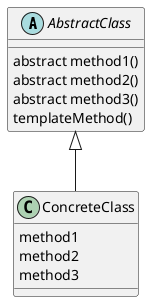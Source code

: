 @startuml

abstract AbstractClass {
  abstract method1()
  abstract method2()
  abstract method3()
  templateMethod()
}

class ConcreteClass {
  method1
  method2
  method3
}

ConcreteClass -u-|> AbstractClass

@enduml
